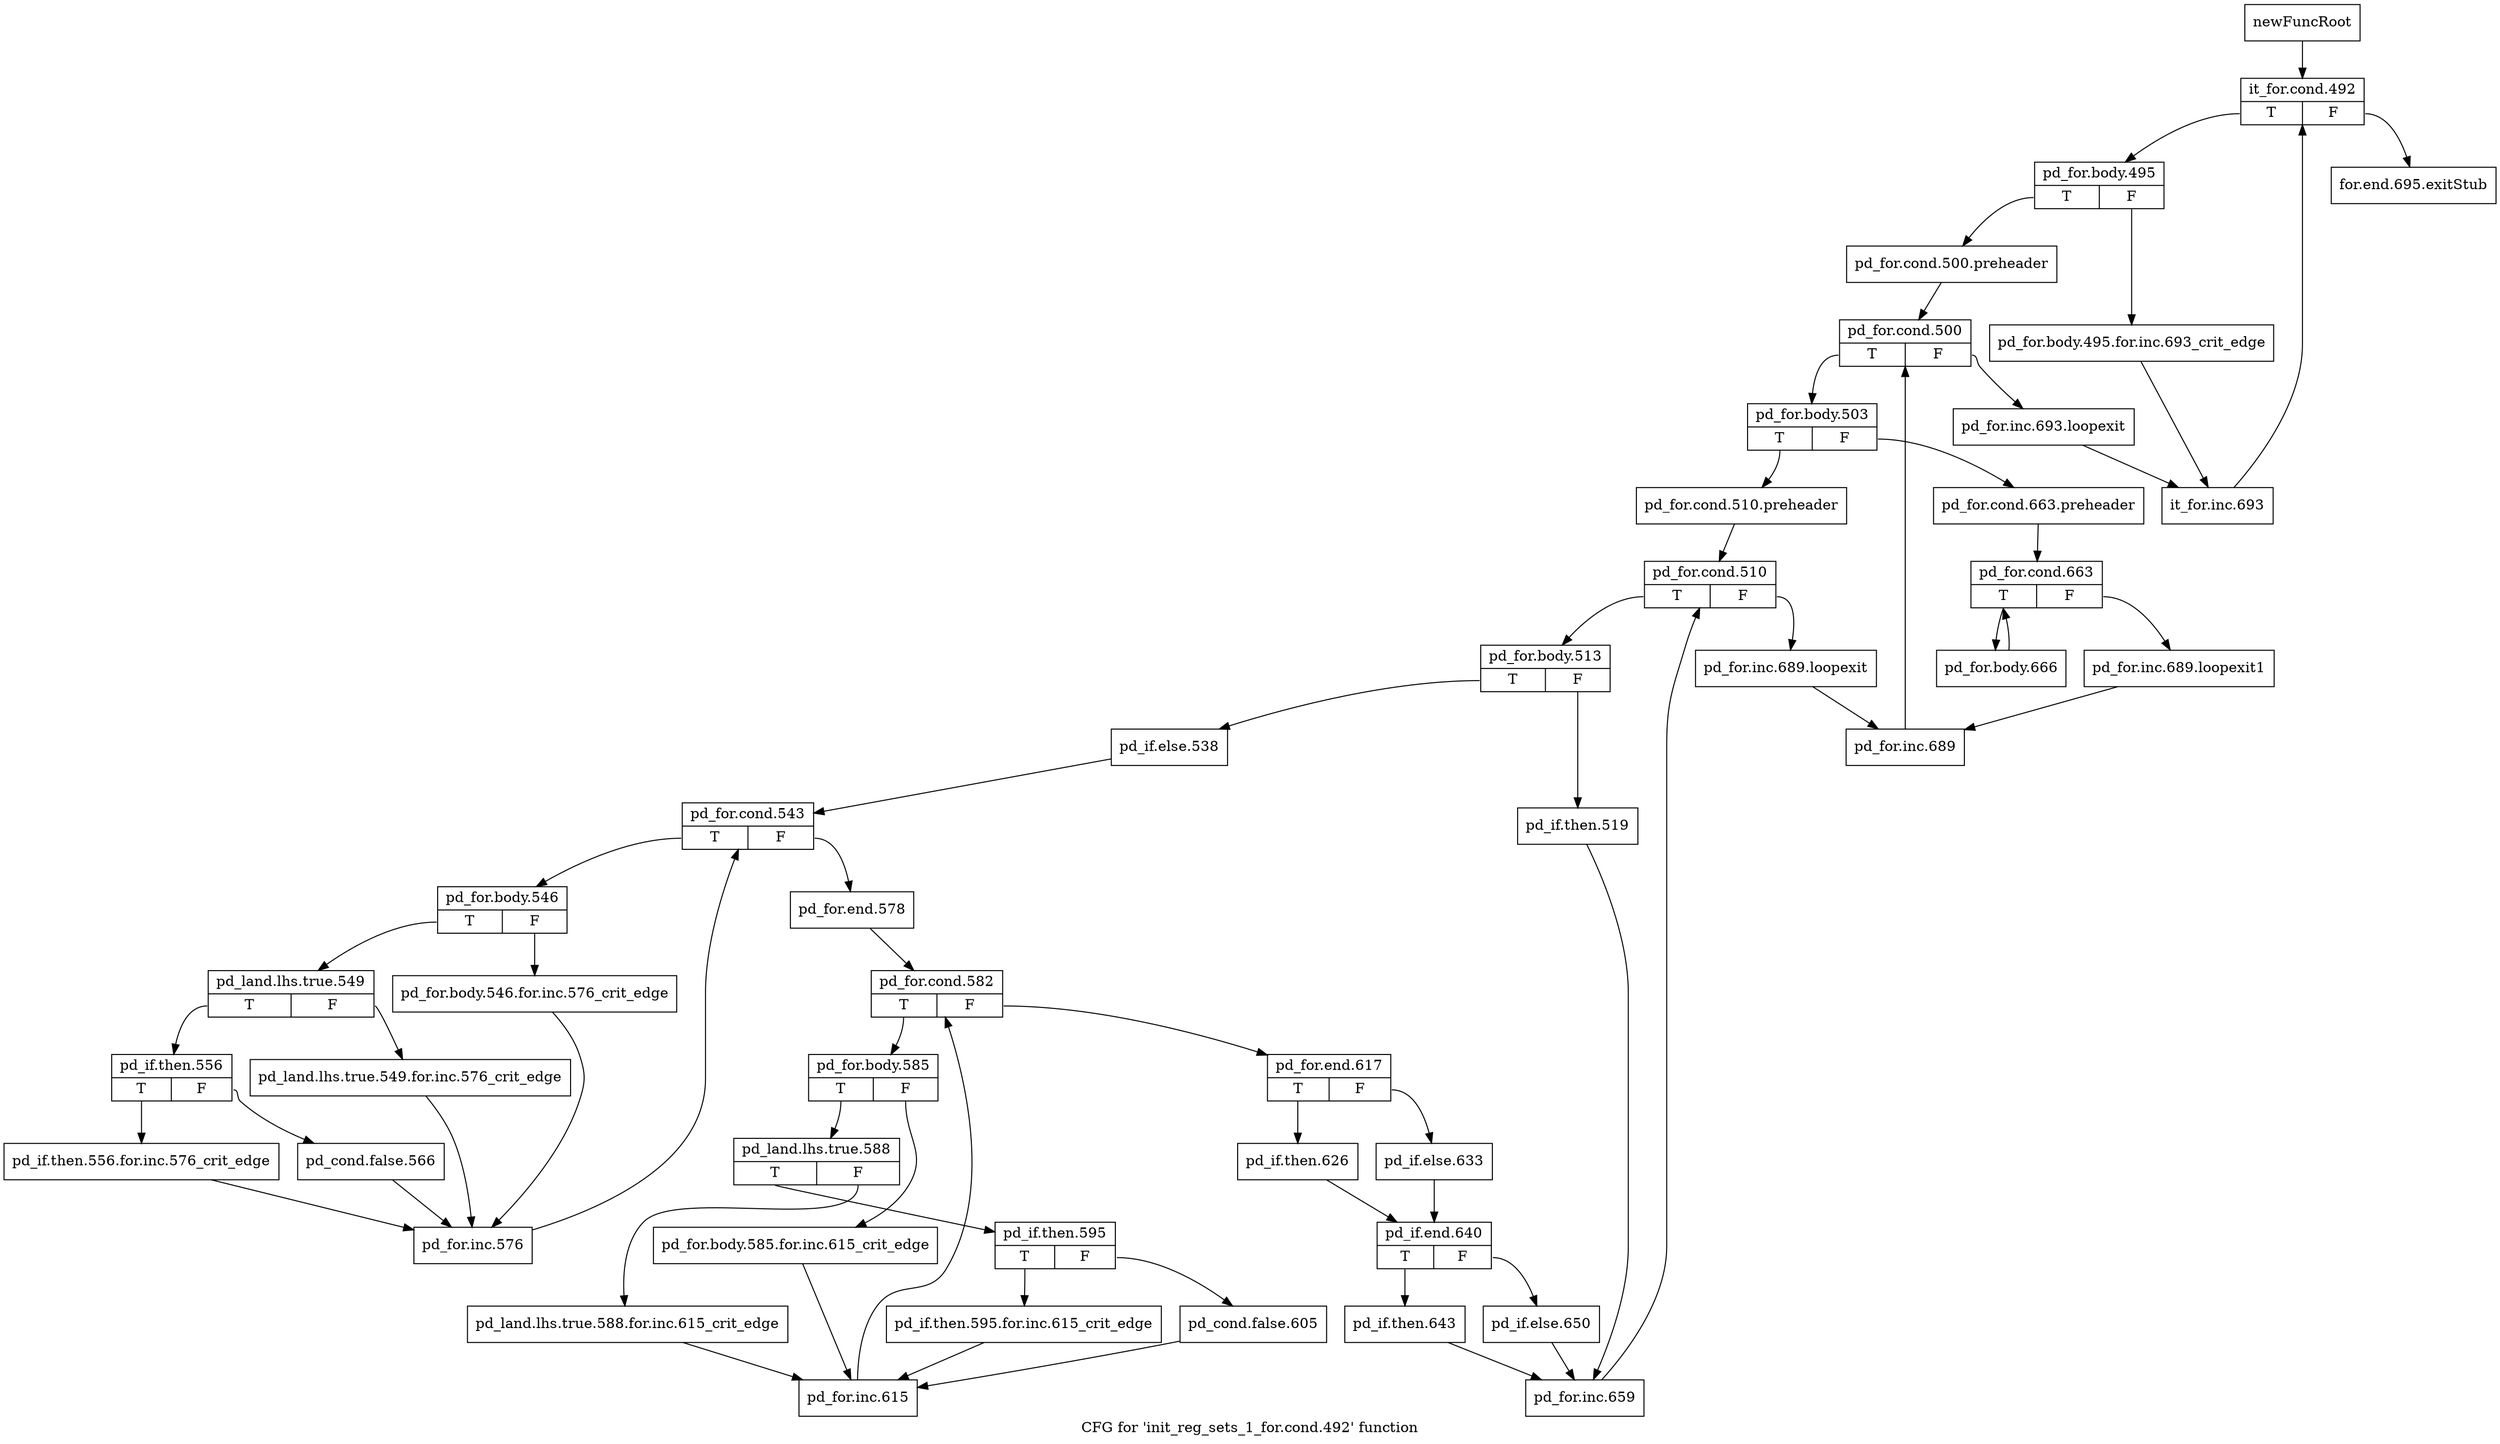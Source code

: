 digraph "CFG for 'init_reg_sets_1_for.cond.492' function" {
	label="CFG for 'init_reg_sets_1_for.cond.492' function";

	Node0xb980610 [shape=record,label="{newFuncRoot}"];
	Node0xb980610 -> Node0xb9806b0;
	Node0xb980660 [shape=record,label="{for.end.695.exitStub}"];
	Node0xb9806b0 [shape=record,label="{it_for.cond.492|{<s0>T|<s1>F}}"];
	Node0xb9806b0:s0 -> Node0xb980700;
	Node0xb9806b0:s1 -> Node0xb980660;
	Node0xb980700 [shape=record,label="{pd_for.body.495|{<s0>T|<s1>F}}"];
	Node0xb980700:s0 -> Node0xb9807a0;
	Node0xb980700:s1 -> Node0xb980750;
	Node0xb980750 [shape=record,label="{pd_for.body.495.for.inc.693_crit_edge}"];
	Node0xb980750 -> Node0xb980890;
	Node0xb9807a0 [shape=record,label="{pd_for.cond.500.preheader}"];
	Node0xb9807a0 -> Node0xb9807f0;
	Node0xb9807f0 [shape=record,label="{pd_for.cond.500|{<s0>T|<s1>F}}"];
	Node0xb9807f0:s0 -> Node0xb9808e0;
	Node0xb9807f0:s1 -> Node0xb980840;
	Node0xb980840 [shape=record,label="{pd_for.inc.693.loopexit}"];
	Node0xb980840 -> Node0xb980890;
	Node0xb980890 [shape=record,label="{it_for.inc.693}"];
	Node0xb980890 -> Node0xb9806b0;
	Node0xb9808e0 [shape=record,label="{pd_for.body.503|{<s0>T|<s1>F}}"];
	Node0xb9808e0:s0 -> Node0xb980a70;
	Node0xb9808e0:s1 -> Node0xb980930;
	Node0xb980930 [shape=record,label="{pd_for.cond.663.preheader}"];
	Node0xb980930 -> Node0xb980980;
	Node0xb980980 [shape=record,label="{pd_for.cond.663|{<s0>T|<s1>F}}"];
	Node0xb980980:s0 -> Node0xb980a20;
	Node0xb980980:s1 -> Node0xb9809d0;
	Node0xb9809d0 [shape=record,label="{pd_for.inc.689.loopexit1}"];
	Node0xb9809d0 -> Node0xb980b60;
	Node0xb980a20 [shape=record,label="{pd_for.body.666}"];
	Node0xb980a20 -> Node0xb980980;
	Node0xb980a70 [shape=record,label="{pd_for.cond.510.preheader}"];
	Node0xb980a70 -> Node0xb980ac0;
	Node0xb980ac0 [shape=record,label="{pd_for.cond.510|{<s0>T|<s1>F}}"];
	Node0xb980ac0:s0 -> Node0xb980bb0;
	Node0xb980ac0:s1 -> Node0xb980b10;
	Node0xb980b10 [shape=record,label="{pd_for.inc.689.loopexit}"];
	Node0xb980b10 -> Node0xb980b60;
	Node0xb980b60 [shape=record,label="{pd_for.inc.689}"];
	Node0xb980b60 -> Node0xb9807f0;
	Node0xb980bb0 [shape=record,label="{pd_for.body.513|{<s0>T|<s1>F}}"];
	Node0xb980bb0:s0 -> Node0xb980c50;
	Node0xb980bb0:s1 -> Node0xb980c00;
	Node0xb980c00 [shape=record,label="{pd_if.then.519}"];
	Node0xb980c00 -> Node0xb980f70;
	Node0xb980c50 [shape=record,label="{pd_if.else.538}"];
	Node0xb980c50 -> Node0xb980ca0;
	Node0xb980ca0 [shape=record,label="{pd_for.cond.543|{<s0>T|<s1>F}}"];
	Node0xb980ca0:s0 -> Node0xb981240;
	Node0xb980ca0:s1 -> Node0xb980cf0;
	Node0xb980cf0 [shape=record,label="{pd_for.end.578}"];
	Node0xb980cf0 -> Node0xb980d40;
	Node0xb980d40 [shape=record,label="{pd_for.cond.582|{<s0>T|<s1>F}}"];
	Node0xb980d40:s0 -> Node0xb980fc0;
	Node0xb980d40:s1 -> Node0xb980d90;
	Node0xb980d90 [shape=record,label="{pd_for.end.617|{<s0>T|<s1>F}}"];
	Node0xb980d90:s0 -> Node0xb980e30;
	Node0xb980d90:s1 -> Node0xb980de0;
	Node0xb980de0 [shape=record,label="{pd_if.else.633}"];
	Node0xb980de0 -> Node0xb980e80;
	Node0xb980e30 [shape=record,label="{pd_if.then.626}"];
	Node0xb980e30 -> Node0xb980e80;
	Node0xb980e80 [shape=record,label="{pd_if.end.640|{<s0>T|<s1>F}}"];
	Node0xb980e80:s0 -> Node0xb980f20;
	Node0xb980e80:s1 -> Node0xb980ed0;
	Node0xb980ed0 [shape=record,label="{pd_if.else.650}"];
	Node0xb980ed0 -> Node0xb980f70;
	Node0xb980f20 [shape=record,label="{pd_if.then.643}"];
	Node0xb980f20 -> Node0xb980f70;
	Node0xb980f70 [shape=record,label="{pd_for.inc.659}"];
	Node0xb980f70 -> Node0xb980ac0;
	Node0xb980fc0 [shape=record,label="{pd_for.body.585|{<s0>T|<s1>F}}"];
	Node0xb980fc0:s0 -> Node0xb981060;
	Node0xb980fc0:s1 -> Node0xb981010;
	Node0xb981010 [shape=record,label="{pd_for.body.585.for.inc.615_crit_edge}"];
	Node0xb981010 -> Node0xb9811f0;
	Node0xb981060 [shape=record,label="{pd_land.lhs.true.588|{<s0>T|<s1>F}}"];
	Node0xb981060:s0 -> Node0xb981100;
	Node0xb981060:s1 -> Node0xb9810b0;
	Node0xb9810b0 [shape=record,label="{pd_land.lhs.true.588.for.inc.615_crit_edge}"];
	Node0xb9810b0 -> Node0xb9811f0;
	Node0xb981100 [shape=record,label="{pd_if.then.595|{<s0>T|<s1>F}}"];
	Node0xb981100:s0 -> Node0xb9811a0;
	Node0xb981100:s1 -> Node0xb981150;
	Node0xb981150 [shape=record,label="{pd_cond.false.605}"];
	Node0xb981150 -> Node0xb9811f0;
	Node0xb9811a0 [shape=record,label="{pd_if.then.595.for.inc.615_crit_edge}"];
	Node0xb9811a0 -> Node0xb9811f0;
	Node0xb9811f0 [shape=record,label="{pd_for.inc.615}"];
	Node0xb9811f0 -> Node0xb980d40;
	Node0xb981240 [shape=record,label="{pd_for.body.546|{<s0>T|<s1>F}}"];
	Node0xb981240:s0 -> Node0xb9812e0;
	Node0xb981240:s1 -> Node0xb981290;
	Node0xb981290 [shape=record,label="{pd_for.body.546.for.inc.576_crit_edge}"];
	Node0xb981290 -> Node0xb981470;
	Node0xb9812e0 [shape=record,label="{pd_land.lhs.true.549|{<s0>T|<s1>F}}"];
	Node0xb9812e0:s0 -> Node0xb981380;
	Node0xb9812e0:s1 -> Node0xb981330;
	Node0xb981330 [shape=record,label="{pd_land.lhs.true.549.for.inc.576_crit_edge}"];
	Node0xb981330 -> Node0xb981470;
	Node0xb981380 [shape=record,label="{pd_if.then.556|{<s0>T|<s1>F}}"];
	Node0xb981380:s0 -> Node0xb981420;
	Node0xb981380:s1 -> Node0xb9813d0;
	Node0xb9813d0 [shape=record,label="{pd_cond.false.566}"];
	Node0xb9813d0 -> Node0xb981470;
	Node0xb981420 [shape=record,label="{pd_if.then.556.for.inc.576_crit_edge}"];
	Node0xb981420 -> Node0xb981470;
	Node0xb981470 [shape=record,label="{pd_for.inc.576}"];
	Node0xb981470 -> Node0xb980ca0;
}
